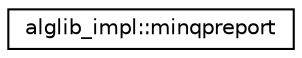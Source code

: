 digraph "Graphical Class Hierarchy"
{
  edge [fontname="Helvetica",fontsize="10",labelfontname="Helvetica",labelfontsize="10"];
  node [fontname="Helvetica",fontsize="10",shape=record];
  rankdir="LR";
  Node0 [label="alglib_impl::minqpreport",height=0.2,width=0.4,color="black", fillcolor="white", style="filled",URL="$structalglib__impl_1_1minqpreport.html"];
}
